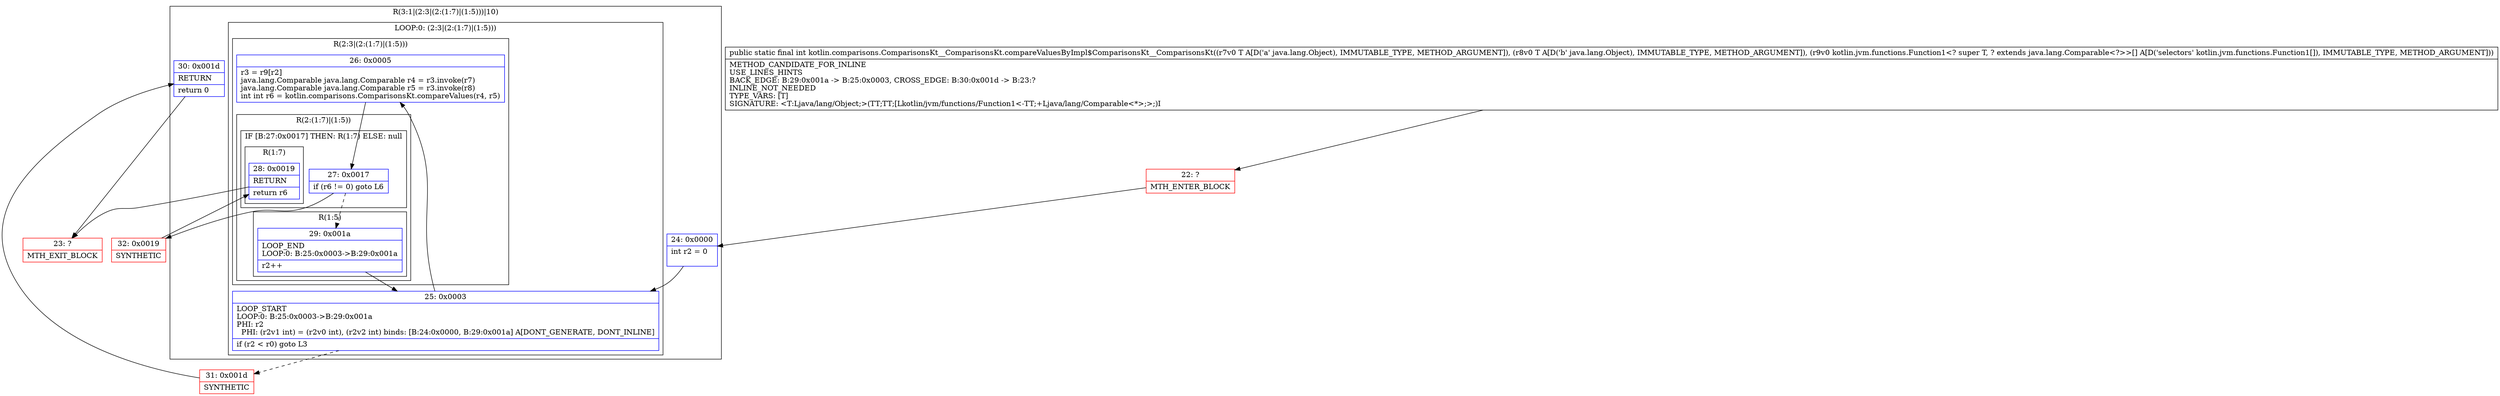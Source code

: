 digraph "CFG forkotlin.comparisons.ComparisonsKt__ComparisonsKt.compareValuesByImpl$ComparisonsKt__ComparisonsKt(Ljava\/lang\/Object;Ljava\/lang\/Object;[Lkotlin\/jvm\/functions\/Function1;)I" {
subgraph cluster_Region_1097834065 {
label = "R(3:1|(2:3|(2:(1:7)|(1:5)))|10)";
node [shape=record,color=blue];
Node_24 [shape=record,label="{24\:\ 0x0000|int r2 = 0\l\l}"];
subgraph cluster_LoopRegion_1991945854 {
label = "LOOP:0: (2:3|(2:(1:7)|(1:5)))";
node [shape=record,color=blue];
Node_25 [shape=record,label="{25\:\ 0x0003|LOOP_START\lLOOP:0: B:25:0x0003\-\>B:29:0x001a\lPHI: r2 \l  PHI: (r2v1 int) = (r2v0 int), (r2v2 int) binds: [B:24:0x0000, B:29:0x001a] A[DONT_GENERATE, DONT_INLINE]\l|if (r2 \< r0) goto L3\l}"];
subgraph cluster_Region_1182387987 {
label = "R(2:3|(2:(1:7)|(1:5)))";
node [shape=record,color=blue];
Node_26 [shape=record,label="{26\:\ 0x0005|r3 = r9[r2]\ljava.lang.Comparable java.lang.Comparable r4 = r3.invoke(r7)\ljava.lang.Comparable java.lang.Comparable r5 = r3.invoke(r8)\lint int r6 = kotlin.comparisons.ComparisonsKt.compareValues(r4, r5)\l}"];
subgraph cluster_Region_582288677 {
label = "R(2:(1:7)|(1:5))";
node [shape=record,color=blue];
subgraph cluster_IfRegion_1483996350 {
label = "IF [B:27:0x0017] THEN: R(1:7) ELSE: null";
node [shape=record,color=blue];
Node_27 [shape=record,label="{27\:\ 0x0017|if (r6 != 0) goto L6\l}"];
subgraph cluster_Region_1708354807 {
label = "R(1:7)";
node [shape=record,color=blue];
Node_28 [shape=record,label="{28\:\ 0x0019|RETURN\l|return r6\l}"];
}
}
subgraph cluster_Region_1644306856 {
label = "R(1:5)";
node [shape=record,color=blue];
Node_29 [shape=record,label="{29\:\ 0x001a|LOOP_END\lLOOP:0: B:25:0x0003\-\>B:29:0x001a\l|r2++\l}"];
}
}
}
}
Node_30 [shape=record,label="{30\:\ 0x001d|RETURN\l|return 0\l}"];
}
Node_22 [shape=record,color=red,label="{22\:\ ?|MTH_ENTER_BLOCK\l}"];
Node_32 [shape=record,color=red,label="{32\:\ 0x0019|SYNTHETIC\l}"];
Node_23 [shape=record,color=red,label="{23\:\ ?|MTH_EXIT_BLOCK\l}"];
Node_31 [shape=record,color=red,label="{31\:\ 0x001d|SYNTHETIC\l}"];
MethodNode[shape=record,label="{public static final int kotlin.comparisons.ComparisonsKt__ComparisonsKt.compareValuesByImpl$ComparisonsKt__ComparisonsKt((r7v0 T A[D('a' java.lang.Object), IMMUTABLE_TYPE, METHOD_ARGUMENT]), (r8v0 T A[D('b' java.lang.Object), IMMUTABLE_TYPE, METHOD_ARGUMENT]), (r9v0 kotlin.jvm.functions.Function1\<? super T, ? extends java.lang.Comparable\<?\>\>[] A[D('selectors' kotlin.jvm.functions.Function1[]), IMMUTABLE_TYPE, METHOD_ARGUMENT]))  | METHOD_CANDIDATE_FOR_INLINE\lUSE_LINES_HINTS\lBACK_EDGE: B:29:0x001a \-\> B:25:0x0003, CROSS_EDGE: B:30:0x001d \-\> B:23:?\lINLINE_NOT_NEEDED\lTYPE_VARS: [T]\lSIGNATURE: \<T:Ljava\/lang\/Object;\>(TT;TT;[Lkotlin\/jvm\/functions\/Function1\<\-TT;+Ljava\/lang\/Comparable\<*\>;\>;)I\l}"];
MethodNode -> Node_22;Node_24 -> Node_25;
Node_25 -> Node_26;
Node_25 -> Node_31[style=dashed];
Node_26 -> Node_27;
Node_27 -> Node_29[style=dashed];
Node_27 -> Node_32;
Node_28 -> Node_23;
Node_29 -> Node_25;
Node_30 -> Node_23;
Node_22 -> Node_24;
Node_32 -> Node_28;
Node_31 -> Node_30;
}

